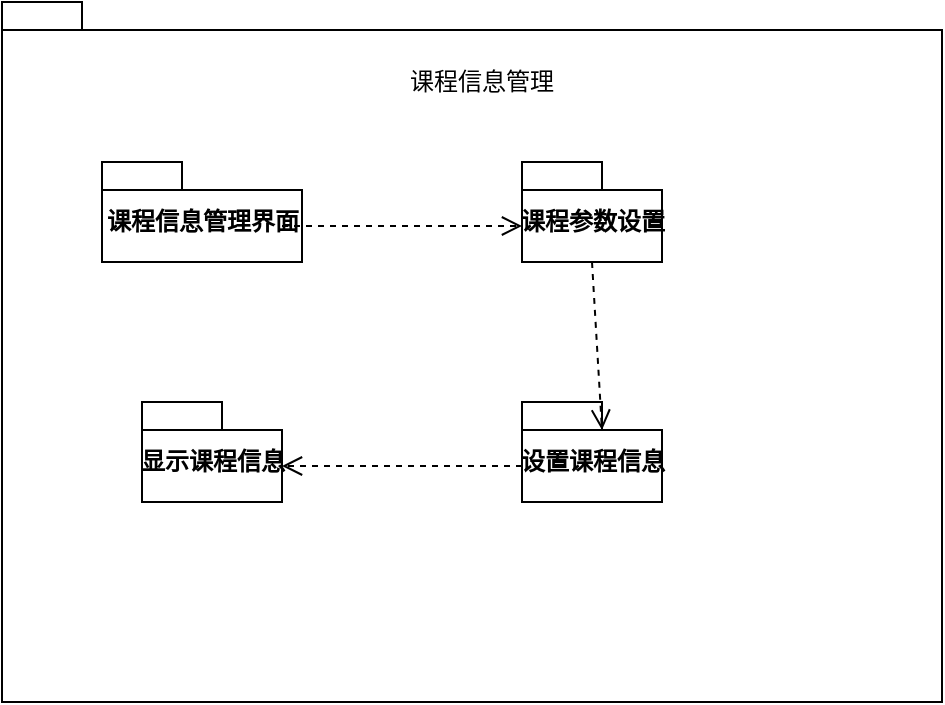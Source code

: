 <mxfile version="10.6.9" type="github"><diagram id="jhc-n8y51eooGlMl6I93" name="第 1 页"><mxGraphModel dx="914" dy="567" grid="1" gridSize="10" guides="1" tooltips="1" connect="1" arrows="1" fold="1" page="1" pageScale="1" pageWidth="827" pageHeight="1169" math="0" shadow="0"><root><mxCell id="0"/><mxCell id="1" parent="0"/><mxCell id="pOaTTM5kVkw2noOecnxt-1" value="Text" style="text;html=1;strokeColor=none;fillColor=none;align=center;verticalAlign=middle;whiteSpace=wrap;rounded=0;" vertex="1" parent="1"><mxGeometry x="440" y="170" width="40" height="20" as="geometry"/></mxCell><mxCell id="pOaTTM5kVkw2noOecnxt-2" value="" style="shape=folder;fontStyle=1;spacingTop=10;tabWidth=40;tabHeight=14;tabPosition=left;html=1;" vertex="1" parent="1"><mxGeometry x="210" y="140" width="470" height="350" as="geometry"/></mxCell><mxCell id="pOaTTM5kVkw2noOecnxt-5" value="课程信息管理" style="text;html=1;strokeColor=none;fillColor=none;align=center;verticalAlign=middle;whiteSpace=wrap;rounded=0;" vertex="1" parent="1"><mxGeometry x="410" y="170" width="80" height="20" as="geometry"/></mxCell><mxCell id="pOaTTM5kVkw2noOecnxt-6" value="课程信息管理界面" style="shape=folder;fontStyle=1;spacingTop=10;tabWidth=40;tabHeight=14;tabPosition=left;html=1;" vertex="1" parent="1"><mxGeometry x="260" y="220" width="100" height="50" as="geometry"/></mxCell><mxCell id="pOaTTM5kVkw2noOecnxt-7" value="课程参数设置" style="shape=folder;fontStyle=1;spacingTop=10;tabWidth=40;tabHeight=14;tabPosition=left;html=1;" vertex="1" parent="1"><mxGeometry x="470" y="220" width="70" height="50" as="geometry"/></mxCell><mxCell id="pOaTTM5kVkw2noOecnxt-8" value="设置课程信息" style="shape=folder;fontStyle=1;spacingTop=10;tabWidth=40;tabHeight=14;tabPosition=left;html=1;" vertex="1" parent="1"><mxGeometry x="470" y="340" width="70" height="50" as="geometry"/></mxCell><mxCell id="pOaTTM5kVkw2noOecnxt-9" value="显示课程信息" style="shape=folder;fontStyle=1;spacingTop=10;tabWidth=40;tabHeight=14;tabPosition=left;html=1;" vertex="1" parent="1"><mxGeometry x="280" y="340" width="70" height="50" as="geometry"/></mxCell><mxCell id="pOaTTM5kVkw2noOecnxt-10" value="" style="html=1;verticalAlign=bottom;endArrow=open;dashed=1;endSize=8;exitX=0.5;exitY=1;exitDx=0;exitDy=0;exitPerimeter=0;entryX=0;entryY=0;entryDx=40;entryDy=14;entryPerimeter=0;" edge="1" parent="1" source="pOaTTM5kVkw2noOecnxt-7" target="pOaTTM5kVkw2noOecnxt-8"><mxGeometry relative="1" as="geometry"><mxPoint x="510" y="280" as="sourcePoint"/><mxPoint x="430" y="280" as="targetPoint"/></mxGeometry></mxCell><mxCell id="pOaTTM5kVkw2noOecnxt-11" value="" style="html=1;verticalAlign=bottom;endArrow=open;dashed=1;endSize=8;entryX=0;entryY=0;entryDx=0;entryDy=32;entryPerimeter=0;" edge="1" parent="1" target="pOaTTM5kVkw2noOecnxt-7"><mxGeometry relative="1" as="geometry"><mxPoint x="350" y="252" as="sourcePoint"/><mxPoint x="520" y="364" as="targetPoint"/></mxGeometry></mxCell><mxCell id="pOaTTM5kVkw2noOecnxt-12" value="" style="html=1;verticalAlign=bottom;endArrow=open;dashed=1;endSize=8;exitX=0;exitY=0;exitDx=0;exitDy=32;exitPerimeter=0;entryX=0;entryY=0;entryDx=70;entryDy=32;entryPerimeter=0;" edge="1" parent="1" source="pOaTTM5kVkw2noOecnxt-8" target="pOaTTM5kVkw2noOecnxt-9"><mxGeometry relative="1" as="geometry"><mxPoint x="525" y="290" as="sourcePoint"/><mxPoint x="530" y="374" as="targetPoint"/></mxGeometry></mxCell></root></mxGraphModel></diagram></mxfile>